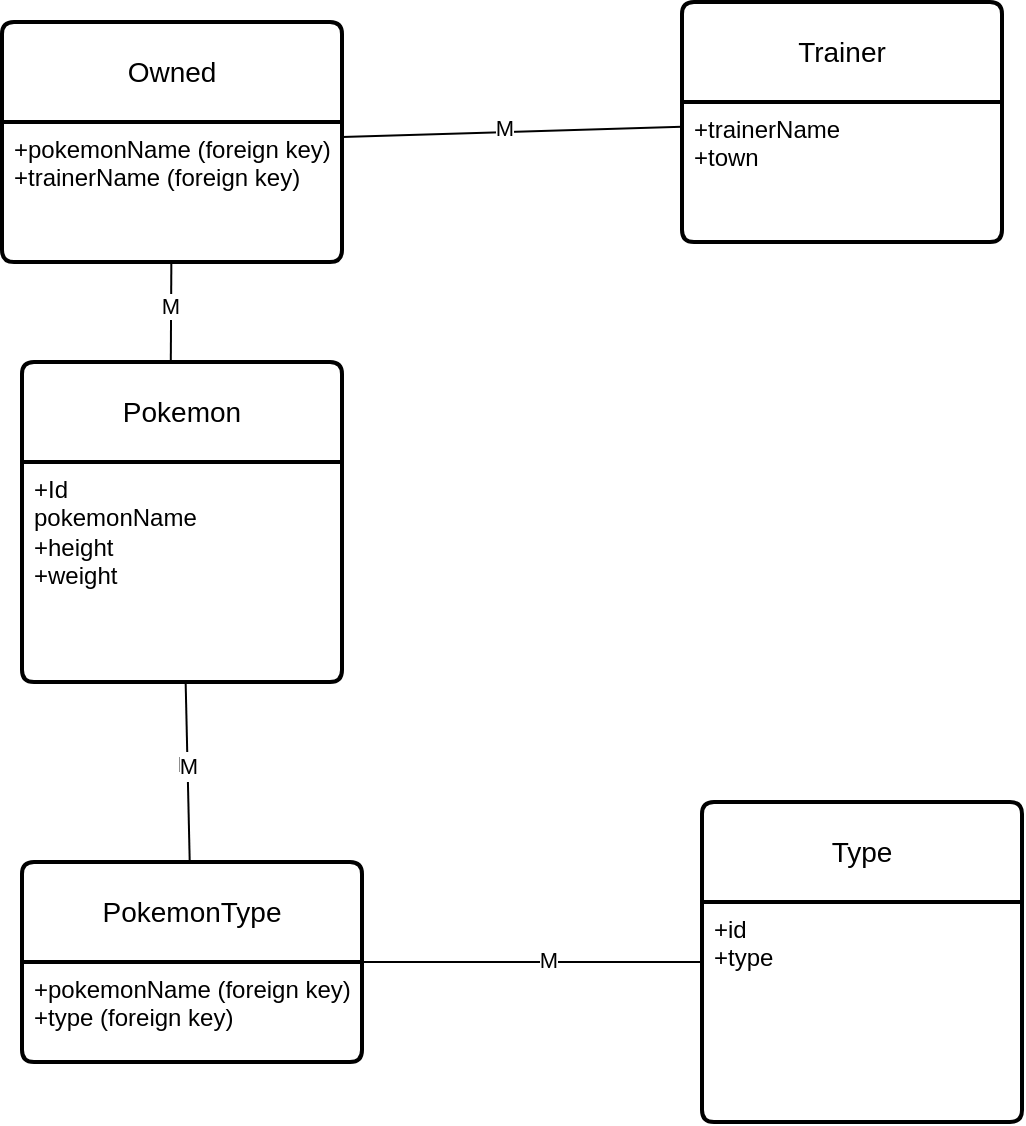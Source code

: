 <mxfile version="24.4.8" type="device">
  <diagram name="Page-1" id="UsmaYbHlR8qYMjK1fiK9">
    <mxGraphModel dx="1052" dy="566" grid="1" gridSize="10" guides="1" tooltips="1" connect="1" arrows="1" fold="1" page="1" pageScale="1" pageWidth="850" pageHeight="1100" math="0" shadow="0">
      <root>
        <mxCell id="0" />
        <mxCell id="1" parent="0" />
        <mxCell id="yLZtfS4gvyToNNBfHDFI-1" value="Pokemon" style="swimlane;childLayout=stackLayout;horizontal=1;startSize=50;horizontalStack=0;rounded=1;fontSize=14;fontStyle=0;strokeWidth=2;resizeParent=0;resizeLast=1;shadow=0;dashed=0;align=center;arcSize=4;whiteSpace=wrap;html=1;" parent="1" vertex="1">
          <mxGeometry x="340" y="190" width="160" height="160" as="geometry" />
        </mxCell>
        <mxCell id="yLZtfS4gvyToNNBfHDFI-2" value="+Id&lt;br&gt;&lt;div&gt;pokemonName&lt;/div&gt;&lt;div&gt;+height&lt;/div&gt;&lt;div&gt;+weight&lt;/div&gt;" style="align=left;strokeColor=none;fillColor=none;spacingLeft=4;fontSize=12;verticalAlign=top;resizable=0;rotatable=0;part=1;html=1;" parent="yLZtfS4gvyToNNBfHDFI-1" vertex="1">
          <mxGeometry y="50" width="160" height="110" as="geometry" />
        </mxCell>
        <mxCell id="yLZtfS4gvyToNNBfHDFI-5" value="Owned" style="swimlane;childLayout=stackLayout;horizontal=1;startSize=50;horizontalStack=0;rounded=1;fontSize=14;fontStyle=0;strokeWidth=2;resizeParent=0;resizeLast=1;shadow=0;dashed=0;align=center;arcSize=4;whiteSpace=wrap;html=1;" parent="1" vertex="1">
          <mxGeometry x="330" y="20" width="170" height="120" as="geometry" />
        </mxCell>
        <mxCell id="yLZtfS4gvyToNNBfHDFI-6" value="+pokemonName (foreign key)&lt;div&gt;+trainerName&amp;nbsp;&lt;span style=&quot;background-color: initial;&quot;&gt;(foreign key)&lt;/span&gt;&lt;/div&gt;" style="align=left;strokeColor=none;fillColor=none;spacingLeft=4;fontSize=12;verticalAlign=top;resizable=0;rotatable=0;part=1;html=1;" parent="yLZtfS4gvyToNNBfHDFI-5" vertex="1">
          <mxGeometry y="50" width="170" height="70" as="geometry" />
        </mxCell>
        <mxCell id="yLZtfS4gvyToNNBfHDFI-8" value="Trainer" style="swimlane;childLayout=stackLayout;horizontal=1;startSize=50;horizontalStack=0;rounded=1;fontSize=14;fontStyle=0;strokeWidth=2;resizeParent=0;resizeLast=1;shadow=0;dashed=0;align=center;arcSize=4;whiteSpace=wrap;html=1;" parent="1" vertex="1">
          <mxGeometry x="670" y="10" width="160" height="120" as="geometry" />
        </mxCell>
        <mxCell id="yLZtfS4gvyToNNBfHDFI-9" value="&lt;div&gt;+&lt;span style=&quot;background-color: initial;&quot;&gt;trainerName&lt;/span&gt;&lt;/div&gt;&lt;div&gt;&lt;span style=&quot;background-color: initial;&quot;&gt;+town&lt;/span&gt;&lt;/div&gt;" style="align=left;strokeColor=none;fillColor=none;spacingLeft=4;fontSize=12;verticalAlign=top;resizable=0;rotatable=0;part=1;html=1;" parent="yLZtfS4gvyToNNBfHDFI-8" vertex="1">
          <mxGeometry y="50" width="160" height="70" as="geometry" />
        </mxCell>
        <mxCell id="y-yxsAtaFRiuAF9jbF6j-1" value="Type" style="swimlane;childLayout=stackLayout;horizontal=1;startSize=50;horizontalStack=0;rounded=1;fontSize=14;fontStyle=0;strokeWidth=2;resizeParent=0;resizeLast=1;shadow=0;dashed=0;align=center;arcSize=4;whiteSpace=wrap;html=1;" vertex="1" parent="1">
          <mxGeometry x="680" y="410" width="160" height="160" as="geometry" />
        </mxCell>
        <mxCell id="y-yxsAtaFRiuAF9jbF6j-2" value="+id&lt;div&gt;+type&lt;/div&gt;" style="align=left;strokeColor=none;fillColor=none;spacingLeft=4;fontSize=12;verticalAlign=top;resizable=0;rotatable=0;part=1;html=1;" vertex="1" parent="y-yxsAtaFRiuAF9jbF6j-1">
          <mxGeometry y="50" width="160" height="110" as="geometry" />
        </mxCell>
        <mxCell id="y-yxsAtaFRiuAF9jbF6j-4" value="" style="endArrow=none;html=1;rounded=0;exitX=0.465;exitY=0.006;exitDx=0;exitDy=0;exitPerimeter=0;" edge="1" parent="1" source="yLZtfS4gvyToNNBfHDFI-1" target="yLZtfS4gvyToNNBfHDFI-5">
          <mxGeometry width="50" height="50" relative="1" as="geometry">
            <mxPoint x="400" y="170" as="sourcePoint" />
            <mxPoint x="450" y="120" as="targetPoint" />
          </mxGeometry>
        </mxCell>
        <mxCell id="y-yxsAtaFRiuAF9jbF6j-7" value="M" style="edgeLabel;html=1;align=center;verticalAlign=middle;resizable=0;points=[];" vertex="1" connectable="0" parent="y-yxsAtaFRiuAF9jbF6j-4">
          <mxGeometry x="0.145" y="1" relative="1" as="geometry">
            <mxPoint as="offset" />
          </mxGeometry>
        </mxCell>
        <mxCell id="y-yxsAtaFRiuAF9jbF6j-5" value="" style="endArrow=none;html=1;rounded=0;" edge="1" parent="1" source="yLZtfS4gvyToNNBfHDFI-8" target="yLZtfS4gvyToNNBfHDFI-5">
          <mxGeometry width="50" height="50" relative="1" as="geometry">
            <mxPoint x="582" y="120.5" as="sourcePoint" />
            <mxPoint x="580" y="19.5" as="targetPoint" />
          </mxGeometry>
        </mxCell>
        <mxCell id="y-yxsAtaFRiuAF9jbF6j-6" value="M" style="edgeLabel;html=1;align=center;verticalAlign=middle;resizable=0;points=[];" vertex="1" connectable="0" parent="y-yxsAtaFRiuAF9jbF6j-5">
          <mxGeometry x="0.05" y="-2" relative="1" as="geometry">
            <mxPoint as="offset" />
          </mxGeometry>
        </mxCell>
        <mxCell id="y-yxsAtaFRiuAF9jbF6j-8" value="PokemonType" style="swimlane;childLayout=stackLayout;horizontal=1;startSize=50;horizontalStack=0;rounded=1;fontSize=14;fontStyle=0;strokeWidth=2;resizeParent=0;resizeLast=1;shadow=0;dashed=0;align=center;arcSize=4;whiteSpace=wrap;html=1;" vertex="1" parent="1">
          <mxGeometry x="340" y="440" width="170" height="100" as="geometry" />
        </mxCell>
        <mxCell id="y-yxsAtaFRiuAF9jbF6j-9" value="+pokemonName (foreign key)&lt;div&gt;&lt;span style=&quot;background-color: initial;&quot;&gt;+type&amp;nbsp;&lt;/span&gt;&lt;span style=&quot;background-color: initial;&quot;&gt;(foreign key)&lt;/span&gt;&lt;/div&gt;" style="align=left;strokeColor=none;fillColor=none;spacingLeft=4;fontSize=12;verticalAlign=top;resizable=0;rotatable=0;part=1;html=1;" vertex="1" parent="y-yxsAtaFRiuAF9jbF6j-8">
          <mxGeometry y="50" width="170" height="50" as="geometry" />
        </mxCell>
        <mxCell id="y-yxsAtaFRiuAF9jbF6j-10" value="" style="endArrow=none;html=1;rounded=0;" edge="1" parent="1" source="y-yxsAtaFRiuAF9jbF6j-8" target="y-yxsAtaFRiuAF9jbF6j-1">
          <mxGeometry width="50" height="50" relative="1" as="geometry">
            <mxPoint x="580" y="510" as="sourcePoint" />
            <mxPoint x="630" y="460" as="targetPoint" />
          </mxGeometry>
        </mxCell>
        <mxCell id="y-yxsAtaFRiuAF9jbF6j-11" value="M" style="edgeLabel;html=1;align=center;verticalAlign=middle;resizable=0;points=[];" vertex="1" connectable="0" parent="y-yxsAtaFRiuAF9jbF6j-10">
          <mxGeometry x="0.091" y="1" relative="1" as="geometry">
            <mxPoint as="offset" />
          </mxGeometry>
        </mxCell>
        <mxCell id="y-yxsAtaFRiuAF9jbF6j-12" value="" style="endArrow=none;html=1;rounded=0;" edge="1" parent="1" source="y-yxsAtaFRiuAF9jbF6j-8" target="yLZtfS4gvyToNNBfHDFI-1">
          <mxGeometry width="50" height="50" relative="1" as="geometry">
            <mxPoint x="332.5" y="390" as="sourcePoint" />
            <mxPoint x="507.5" y="390" as="targetPoint" />
          </mxGeometry>
        </mxCell>
        <mxCell id="y-yxsAtaFRiuAF9jbF6j-13" value="M" style="edgeLabel;html=1;align=center;verticalAlign=middle;resizable=0;points=[];" vertex="1" connectable="0" parent="y-yxsAtaFRiuAF9jbF6j-12">
          <mxGeometry x="0.091" y="1" relative="1" as="geometry">
            <mxPoint as="offset" />
          </mxGeometry>
        </mxCell>
        <mxCell id="y-yxsAtaFRiuAF9jbF6j-14" value="1" style="edgeLabel;html=1;align=center;verticalAlign=middle;resizable=0;points=[];" vertex="1" connectable="0" parent="y-yxsAtaFRiuAF9jbF6j-12">
          <mxGeometry x="0.051" relative="1" as="geometry">
            <mxPoint as="offset" />
          </mxGeometry>
        </mxCell>
        <mxCell id="y-yxsAtaFRiuAF9jbF6j-15" value="M" style="edgeLabel;html=1;align=center;verticalAlign=middle;resizable=0;points=[];" vertex="1" connectable="0" parent="y-yxsAtaFRiuAF9jbF6j-12">
          <mxGeometry x="0.072" relative="1" as="geometry">
            <mxPoint as="offset" />
          </mxGeometry>
        </mxCell>
      </root>
    </mxGraphModel>
  </diagram>
</mxfile>
